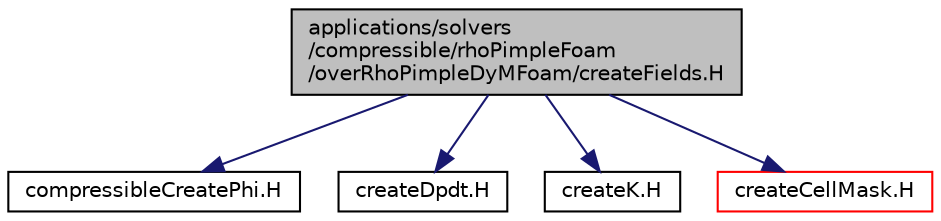 digraph "applications/solvers/compressible/rhoPimpleFoam/overRhoPimpleDyMFoam/createFields.H"
{
  bgcolor="transparent";
  edge [fontname="Helvetica",fontsize="10",labelfontname="Helvetica",labelfontsize="10"];
  node [fontname="Helvetica",fontsize="10",shape=record];
  Node1 [label="applications/solvers\l/compressible/rhoPimpleFoam\l/overRhoPimpleDyMFoam/createFields.H",height=0.2,width=0.4,color="black", fillcolor="grey75", style="filled" fontcolor="black"];
  Node1 -> Node2 [color="midnightblue",fontsize="10",style="solid",fontname="Helvetica"];
  Node2 [label="compressibleCreatePhi.H",height=0.2,width=0.4,color="black",URL="$compressibleCreatePhi_8H.html",tooltip="Creates and initialises the face-flux field phi. "];
  Node1 -> Node3 [color="midnightblue",fontsize="10",style="solid",fontname="Helvetica"];
  Node3 [label="createDpdt.H",height=0.2,width=0.4,color="black",URL="$createDpdt_8H.html"];
  Node1 -> Node4 [color="midnightblue",fontsize="10",style="solid",fontname="Helvetica"];
  Node4 [label="createK.H",height=0.2,width=0.4,color="black",URL="$createK_8H.html"];
  Node1 -> Node5 [color="midnightblue",fontsize="10",style="solid",fontname="Helvetica"];
  Node5 [label="createCellMask.H",height=0.2,width=0.4,color="red",URL="$createCellMask_8H.html",tooltip="Creates mask for blocked out cells. "];
}

